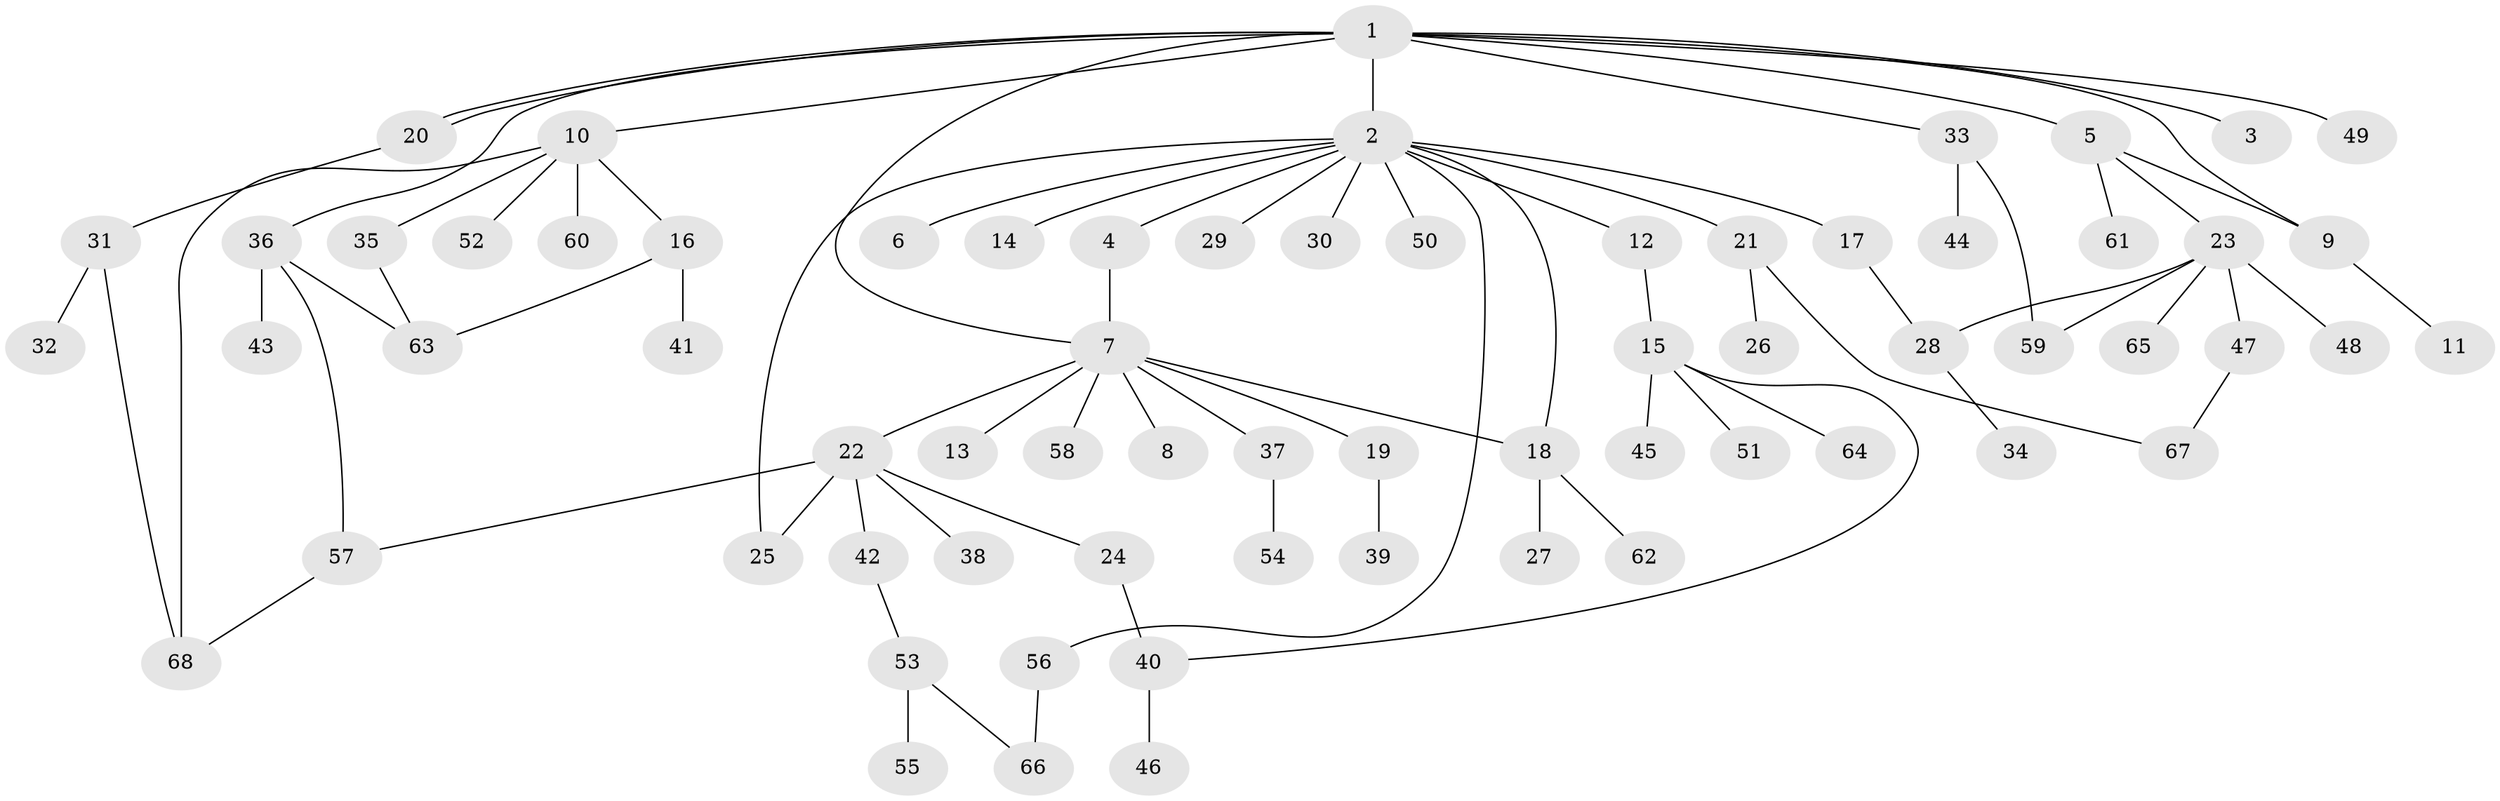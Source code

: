 // Generated by graph-tools (version 1.1) at 2025/14/03/09/25 04:14:38]
// undirected, 68 vertices, 82 edges
graph export_dot {
graph [start="1"]
  node [color=gray90,style=filled];
  1;
  2;
  3;
  4;
  5;
  6;
  7;
  8;
  9;
  10;
  11;
  12;
  13;
  14;
  15;
  16;
  17;
  18;
  19;
  20;
  21;
  22;
  23;
  24;
  25;
  26;
  27;
  28;
  29;
  30;
  31;
  32;
  33;
  34;
  35;
  36;
  37;
  38;
  39;
  40;
  41;
  42;
  43;
  44;
  45;
  46;
  47;
  48;
  49;
  50;
  51;
  52;
  53;
  54;
  55;
  56;
  57;
  58;
  59;
  60;
  61;
  62;
  63;
  64;
  65;
  66;
  67;
  68;
  1 -- 2;
  1 -- 3;
  1 -- 5;
  1 -- 7;
  1 -- 9;
  1 -- 10;
  1 -- 20;
  1 -- 20;
  1 -- 33;
  1 -- 36;
  1 -- 49;
  2 -- 4;
  2 -- 6;
  2 -- 12;
  2 -- 14;
  2 -- 17;
  2 -- 18;
  2 -- 21;
  2 -- 25;
  2 -- 29;
  2 -- 30;
  2 -- 50;
  2 -- 56;
  4 -- 7;
  5 -- 9;
  5 -- 23;
  5 -- 61;
  7 -- 8;
  7 -- 13;
  7 -- 18;
  7 -- 19;
  7 -- 22;
  7 -- 37;
  7 -- 58;
  9 -- 11;
  10 -- 16;
  10 -- 35;
  10 -- 52;
  10 -- 60;
  10 -- 68;
  12 -- 15;
  15 -- 40;
  15 -- 45;
  15 -- 51;
  15 -- 64;
  16 -- 41;
  16 -- 63;
  17 -- 28;
  18 -- 27;
  18 -- 62;
  19 -- 39;
  20 -- 31;
  21 -- 26;
  21 -- 67;
  22 -- 24;
  22 -- 25;
  22 -- 38;
  22 -- 42;
  22 -- 57;
  23 -- 28;
  23 -- 47;
  23 -- 48;
  23 -- 59;
  23 -- 65;
  24 -- 40;
  28 -- 34;
  31 -- 32;
  31 -- 68;
  33 -- 44;
  33 -- 59;
  35 -- 63;
  36 -- 43;
  36 -- 57;
  36 -- 63;
  37 -- 54;
  40 -- 46;
  42 -- 53;
  47 -- 67;
  53 -- 55;
  53 -- 66;
  56 -- 66;
  57 -- 68;
}
